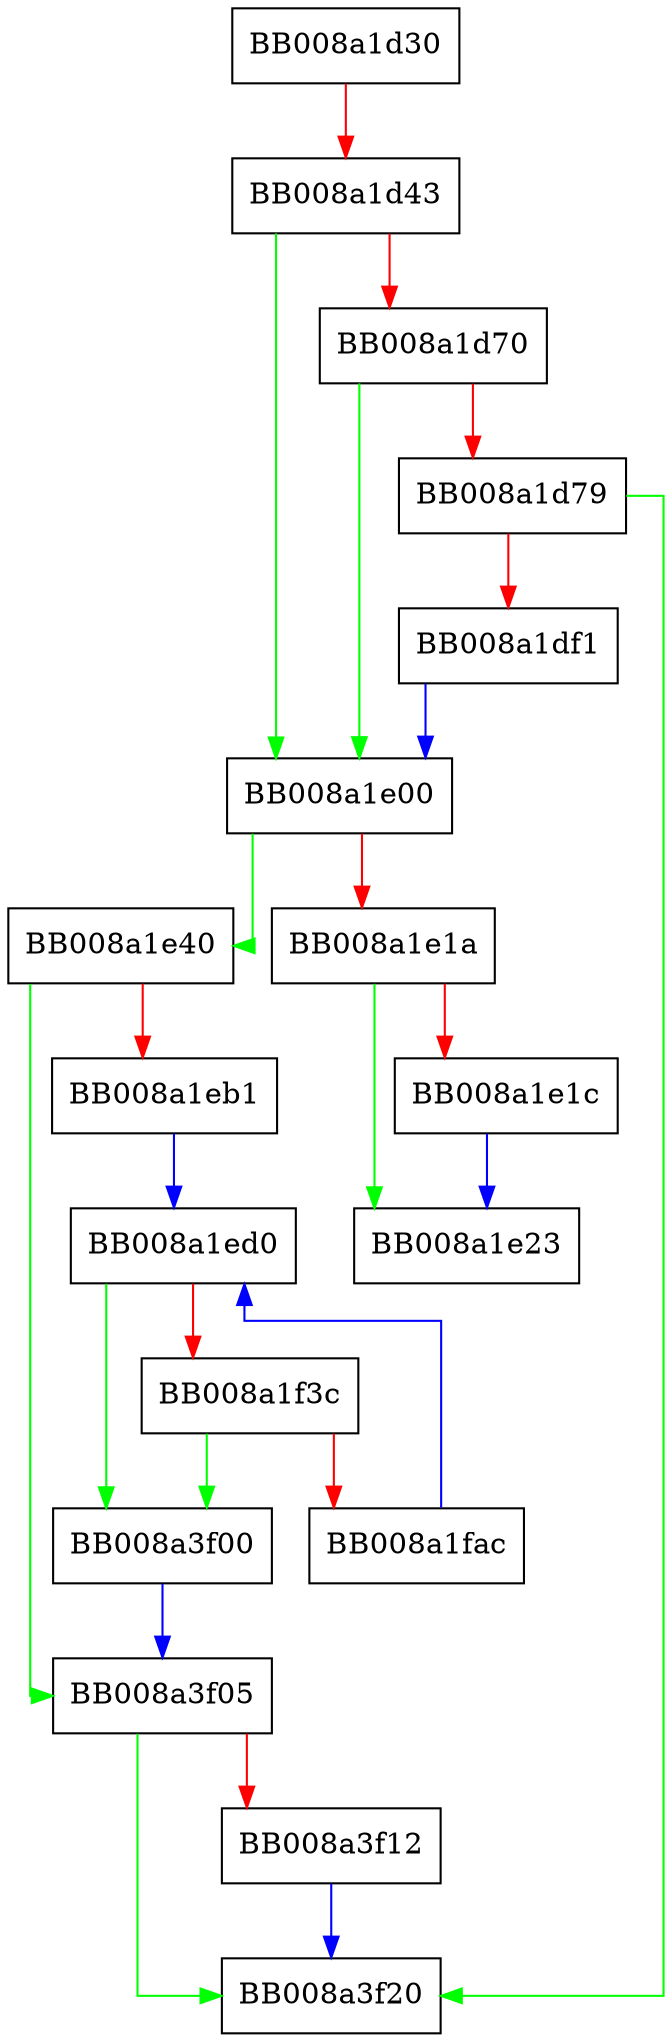 digraph __strcasecmp_l_sse2 {
  node [shape="box"];
  graph [splines=ortho];
  BB008a1d30 -> BB008a1d43 [color="red"];
  BB008a1d43 -> BB008a1e00 [color="green"];
  BB008a1d43 -> BB008a1d70 [color="red"];
  BB008a1d70 -> BB008a1e00 [color="green"];
  BB008a1d70 -> BB008a1d79 [color="red"];
  BB008a1d79 -> BB008a3f20 [color="green"];
  BB008a1d79 -> BB008a1df1 [color="red"];
  BB008a1df1 -> BB008a1e00 [color="blue"];
  BB008a1e00 -> BB008a1e40 [color="green"];
  BB008a1e00 -> BB008a1e1a [color="red"];
  BB008a1e1a -> BB008a1e23 [color="green"];
  BB008a1e1a -> BB008a1e1c [color="red"];
  BB008a1e1c -> BB008a1e23 [color="blue"];
  BB008a1e40 -> BB008a3f05 [color="green"];
  BB008a1e40 -> BB008a1eb1 [color="red"];
  BB008a1eb1 -> BB008a1ed0 [color="blue"];
  BB008a1ed0 -> BB008a3f00 [color="green"];
  BB008a1ed0 -> BB008a1f3c [color="red"];
  BB008a1f3c -> BB008a3f00 [color="green"];
  BB008a1f3c -> BB008a1fac [color="red"];
  BB008a1fac -> BB008a1ed0 [color="blue"];
  BB008a3f00 -> BB008a3f05 [color="blue"];
  BB008a3f05 -> BB008a3f20 [color="green"];
  BB008a3f05 -> BB008a3f12 [color="red"];
  BB008a3f12 -> BB008a3f20 [color="blue"];
}